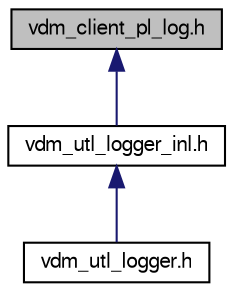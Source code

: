 digraph "vdm_client_pl_log.h"
{
  bgcolor="transparent";
  edge [fontname="FreeSans",fontsize="10",labelfontname="FreeSans",labelfontsize="10"];
  node [fontname="FreeSans",fontsize="10",shape=record];
  Node1 [label="vdm_client_pl_log.h",height=0.2,width=0.4,color="black", fillcolor="grey75", style="filled" fontcolor="black"];
  Node1 -> Node2 [dir="back",color="midnightblue",fontsize="10",style="solid",fontname="FreeSans"];
  Node2 [label="vdm_utl_logger_inl.h",height=0.2,width=0.4,color="black",URL="$vdm__utl__logger__inl_8h_source.html"];
  Node2 -> Node3 [dir="back",color="midnightblue",fontsize="10",style="solid",fontname="FreeSans"];
  Node3 [label="vdm_utl_logger.h",height=0.2,width=0.4,color="black",URL="$vdm__utl__logger_8h.html",tooltip="Logging API."];
}
